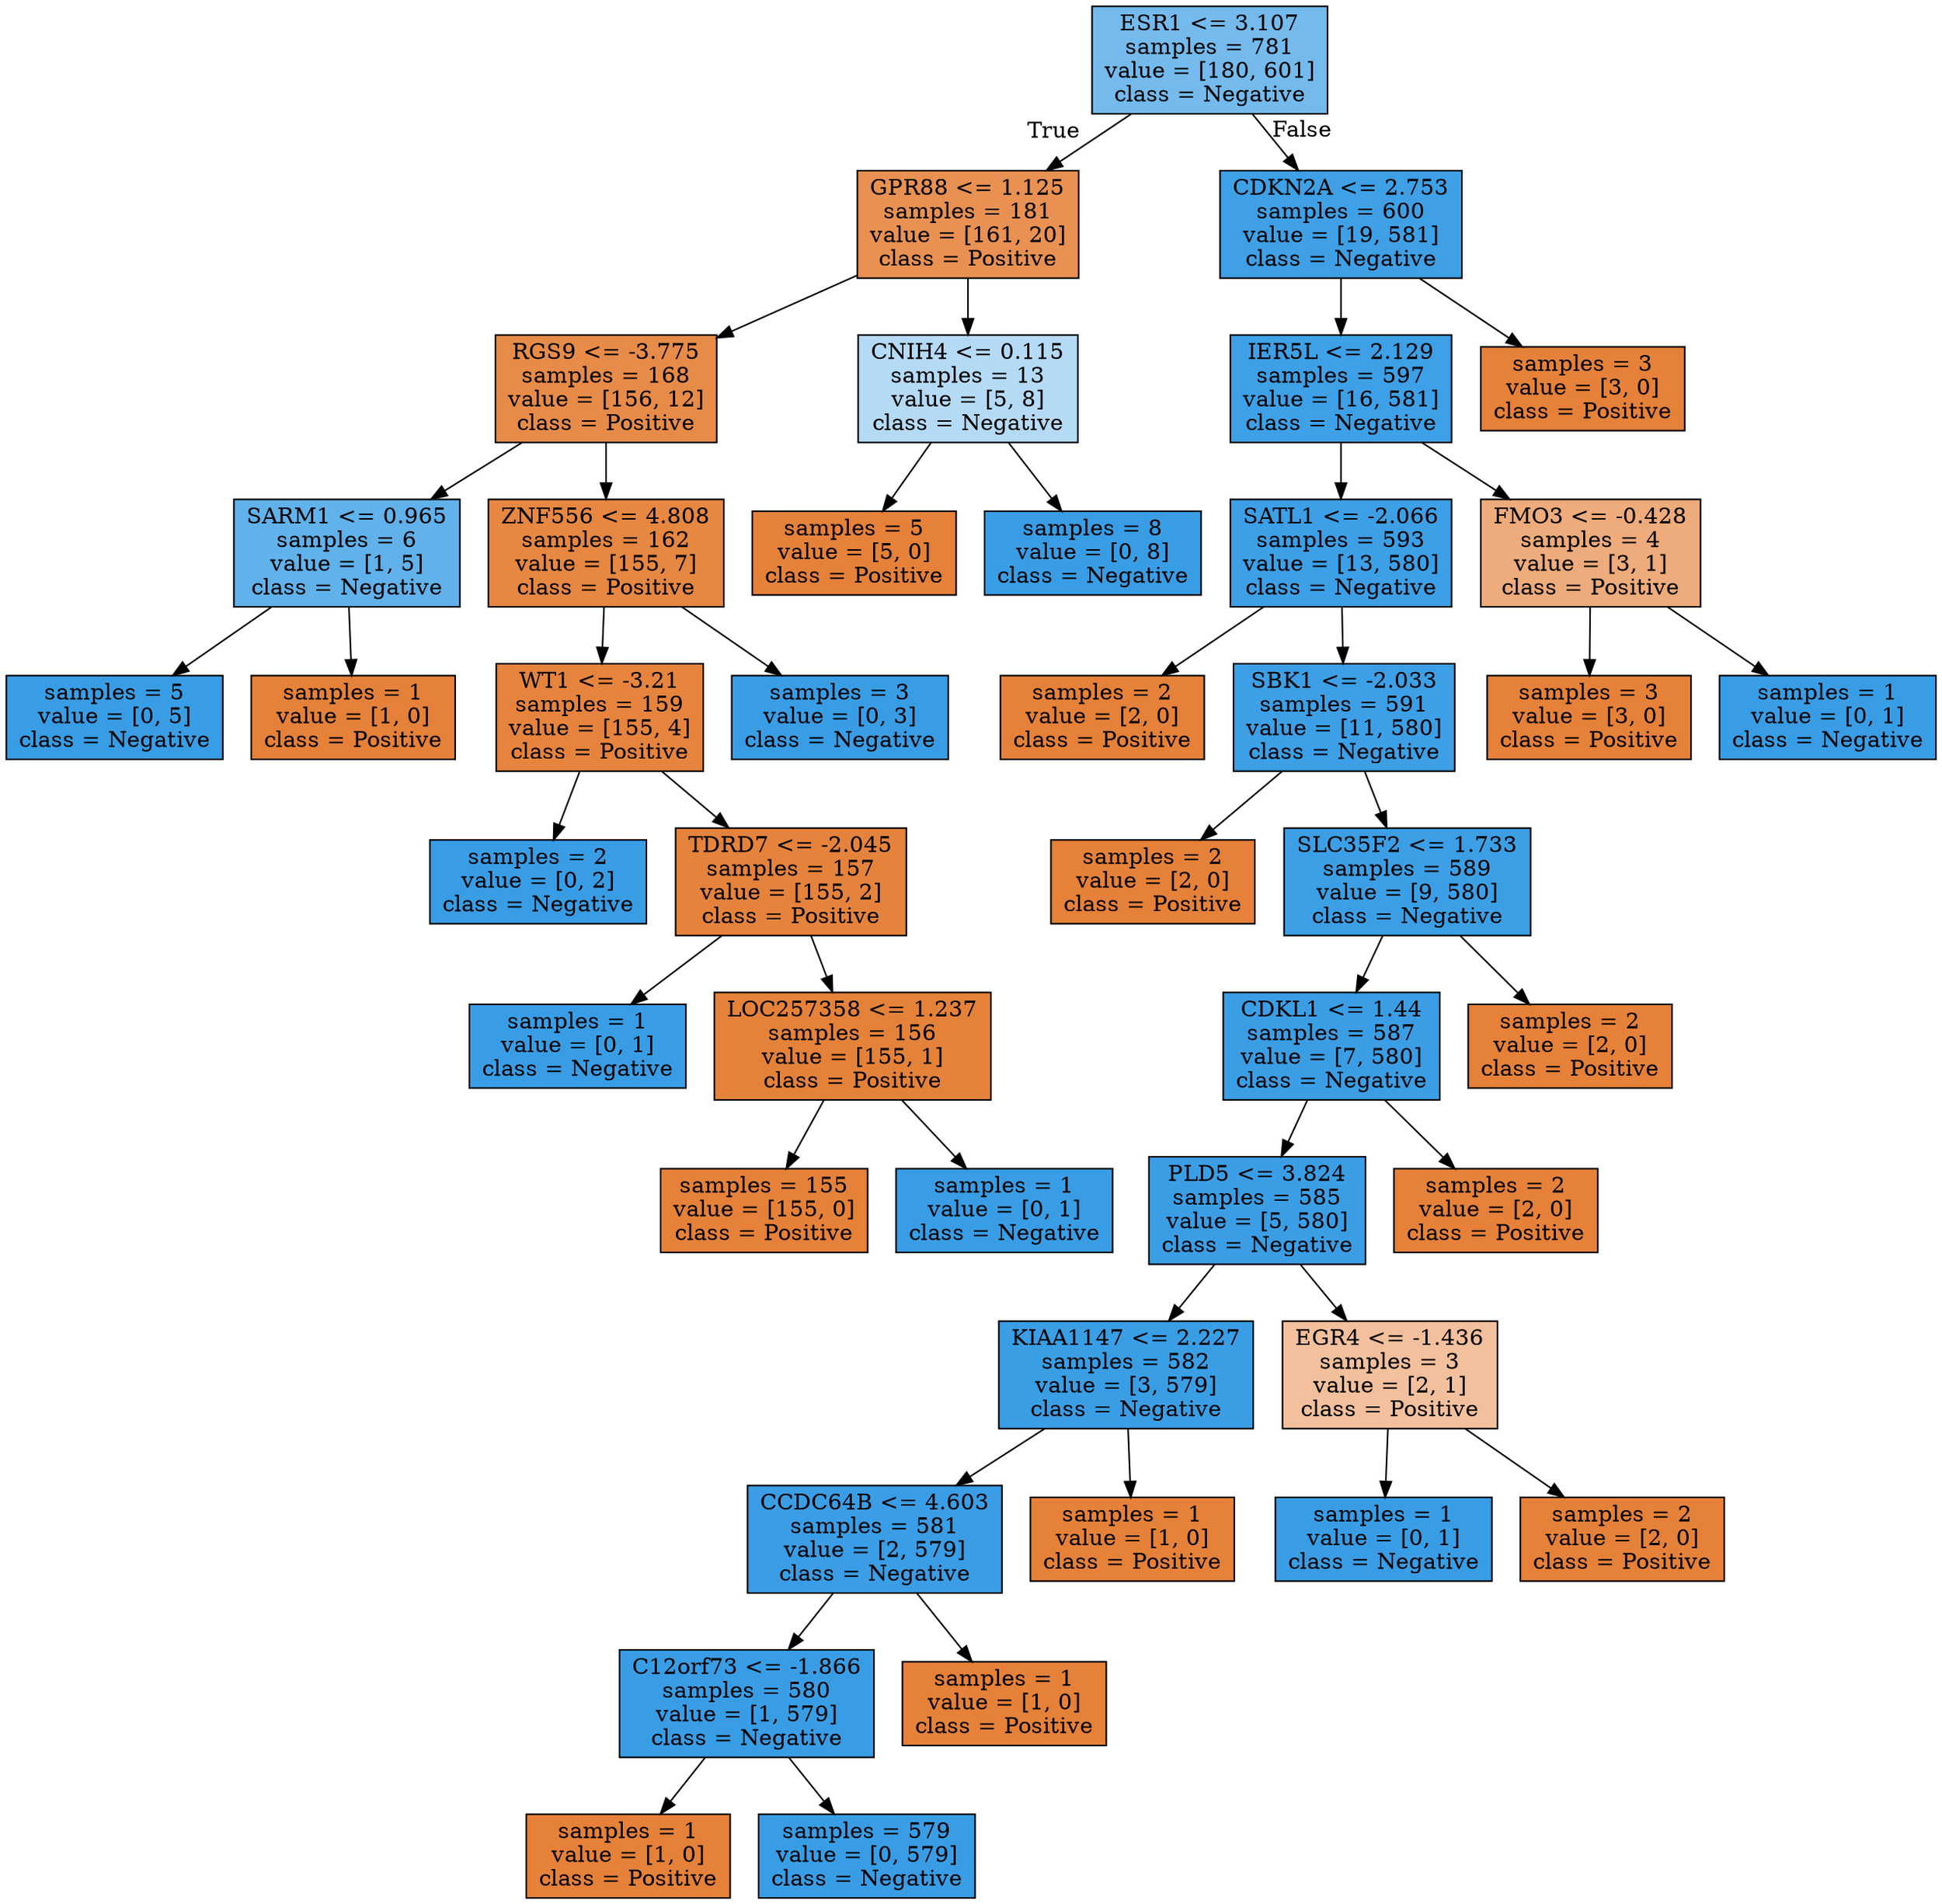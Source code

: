 digraph Tree {
node [shape=box, style="filled", color="black"] ;
0 [label="ESR1 <= 3.107\nsamples = 781\nvalue = [180, 601]\nclass = Negative", fillcolor="#74baed"] ;
1 [label="GPR88 <= 1.125\nsamples = 181\nvalue = [161, 20]\nclass = Positive", fillcolor="#e89152"] ;
0 -> 1 [labeldistance=2.5, labelangle=45, headlabel="True"] ;
2 [label="RGS9 <= -3.775\nsamples = 168\nvalue = [156, 12]\nclass = Positive", fillcolor="#e78b48"] ;
1 -> 2 ;
3 [label="SARM1 <= 0.965\nsamples = 6\nvalue = [1, 5]\nclass = Negative", fillcolor="#61b1ea"] ;
2 -> 3 ;
4 [label="samples = 5\nvalue = [0, 5]\nclass = Negative", fillcolor="#399de5"] ;
3 -> 4 ;
5 [label="samples = 1\nvalue = [1, 0]\nclass = Positive", fillcolor="#e58139"] ;
3 -> 5 ;
6 [label="ZNF556 <= 4.808\nsamples = 162\nvalue = [155, 7]\nclass = Positive", fillcolor="#e68742"] ;
2 -> 6 ;
7 [label="WT1 <= -3.21\nsamples = 159\nvalue = [155, 4]\nclass = Positive", fillcolor="#e6843e"] ;
6 -> 7 ;
8 [label="samples = 2\nvalue = [0, 2]\nclass = Negative", fillcolor="#399de5"] ;
7 -> 8 ;
9 [label="TDRD7 <= -2.045\nsamples = 157\nvalue = [155, 2]\nclass = Positive", fillcolor="#e5833c"] ;
7 -> 9 ;
10 [label="samples = 1\nvalue = [0, 1]\nclass = Negative", fillcolor="#399de5"] ;
9 -> 10 ;
11 [label="LOC257358 <= 1.237\nsamples = 156\nvalue = [155, 1]\nclass = Positive", fillcolor="#e5823a"] ;
9 -> 11 ;
12 [label="samples = 155\nvalue = [155, 0]\nclass = Positive", fillcolor="#e58139"] ;
11 -> 12 ;
13 [label="samples = 1\nvalue = [0, 1]\nclass = Negative", fillcolor="#399de5"] ;
11 -> 13 ;
14 [label="samples = 3\nvalue = [0, 3]\nclass = Negative", fillcolor="#399de5"] ;
6 -> 14 ;
15 [label="CNIH4 <= 0.115\nsamples = 13\nvalue = [5, 8]\nclass = Negative", fillcolor="#b5daf5"] ;
1 -> 15 ;
16 [label="samples = 5\nvalue = [5, 0]\nclass = Positive", fillcolor="#e58139"] ;
15 -> 16 ;
17 [label="samples = 8\nvalue = [0, 8]\nclass = Negative", fillcolor="#399de5"] ;
15 -> 17 ;
18 [label="CDKN2A <= 2.753\nsamples = 600\nvalue = [19, 581]\nclass = Negative", fillcolor="#3fa0e6"] ;
0 -> 18 [labeldistance=2.5, labelangle=-45, headlabel="False"] ;
19 [label="IER5L <= 2.129\nsamples = 597\nvalue = [16, 581]\nclass = Negative", fillcolor="#3ea0e6"] ;
18 -> 19 ;
20 [label="SATL1 <= -2.066\nsamples = 593\nvalue = [13, 580]\nclass = Negative", fillcolor="#3d9fe6"] ;
19 -> 20 ;
21 [label="samples = 2\nvalue = [2, 0]\nclass = Positive", fillcolor="#e58139"] ;
20 -> 21 ;
22 [label="SBK1 <= -2.033\nsamples = 591\nvalue = [11, 580]\nclass = Negative", fillcolor="#3d9fe5"] ;
20 -> 22 ;
23 [label="samples = 2\nvalue = [2, 0]\nclass = Positive", fillcolor="#e58139"] ;
22 -> 23 ;
24 [label="SLC35F2 <= 1.733\nsamples = 589\nvalue = [9, 580]\nclass = Negative", fillcolor="#3c9fe5"] ;
22 -> 24 ;
25 [label="CDKL1 <= 1.44\nsamples = 587\nvalue = [7, 580]\nclass = Negative", fillcolor="#3b9ee5"] ;
24 -> 25 ;
26 [label="PLD5 <= 3.824\nsamples = 585\nvalue = [5, 580]\nclass = Negative", fillcolor="#3b9ee5"] ;
25 -> 26 ;
27 [label="KIAA1147 <= 2.227\nsamples = 582\nvalue = [3, 579]\nclass = Negative", fillcolor="#3a9ee5"] ;
26 -> 27 ;
28 [label="CCDC64B <= 4.603\nsamples = 581\nvalue = [2, 579]\nclass = Negative", fillcolor="#3a9de5"] ;
27 -> 28 ;
29 [label="C12orf73 <= -1.866\nsamples = 580\nvalue = [1, 579]\nclass = Negative", fillcolor="#399de5"] ;
28 -> 29 ;
30 [label="samples = 1\nvalue = [1, 0]\nclass = Positive", fillcolor="#e58139"] ;
29 -> 30 ;
31 [label="samples = 579\nvalue = [0, 579]\nclass = Negative", fillcolor="#399de5"] ;
29 -> 31 ;
32 [label="samples = 1\nvalue = [1, 0]\nclass = Positive", fillcolor="#e58139"] ;
28 -> 32 ;
33 [label="samples = 1\nvalue = [1, 0]\nclass = Positive", fillcolor="#e58139"] ;
27 -> 33 ;
34 [label="EGR4 <= -1.436\nsamples = 3\nvalue = [2, 1]\nclass = Positive", fillcolor="#f2c09c"] ;
26 -> 34 ;
35 [label="samples = 1\nvalue = [0, 1]\nclass = Negative", fillcolor="#399de5"] ;
34 -> 35 ;
36 [label="samples = 2\nvalue = [2, 0]\nclass = Positive", fillcolor="#e58139"] ;
34 -> 36 ;
37 [label="samples = 2\nvalue = [2, 0]\nclass = Positive", fillcolor="#e58139"] ;
25 -> 37 ;
38 [label="samples = 2\nvalue = [2, 0]\nclass = Positive", fillcolor="#e58139"] ;
24 -> 38 ;
39 [label="FMO3 <= -0.428\nsamples = 4\nvalue = [3, 1]\nclass = Positive", fillcolor="#eeab7b"] ;
19 -> 39 ;
40 [label="samples = 3\nvalue = [3, 0]\nclass = Positive", fillcolor="#e58139"] ;
39 -> 40 ;
41 [label="samples = 1\nvalue = [0, 1]\nclass = Negative", fillcolor="#399de5"] ;
39 -> 41 ;
42 [label="samples = 3\nvalue = [3, 0]\nclass = Positive", fillcolor="#e58139"] ;
18 -> 42 ;
}